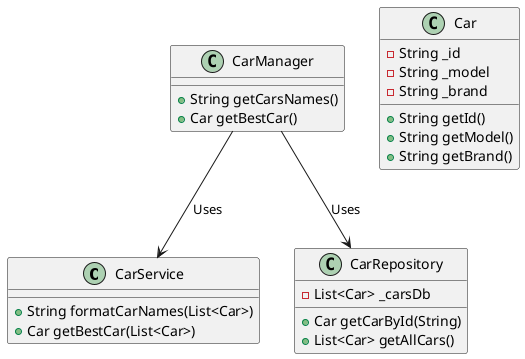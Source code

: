 @startuml
class CarService {
+ String formatCarNames(List<Car>)
+ Car getBestCar(List<Car>)
}

class CarManager {
+ String getCarsNames()
+ Car getBestCar()
}

class CarRepository {
- List<Car> _carsDb
+ Car getCarById(String)
+ List<Car> getAllCars()
}

class Car {
- String _id
- String _model
- String _brand
+ String getId()
+ String getModel()
+ String getBrand()
}

CarManager --> CarRepository :Uses
CarManager --> CarService : Uses



@enduml

